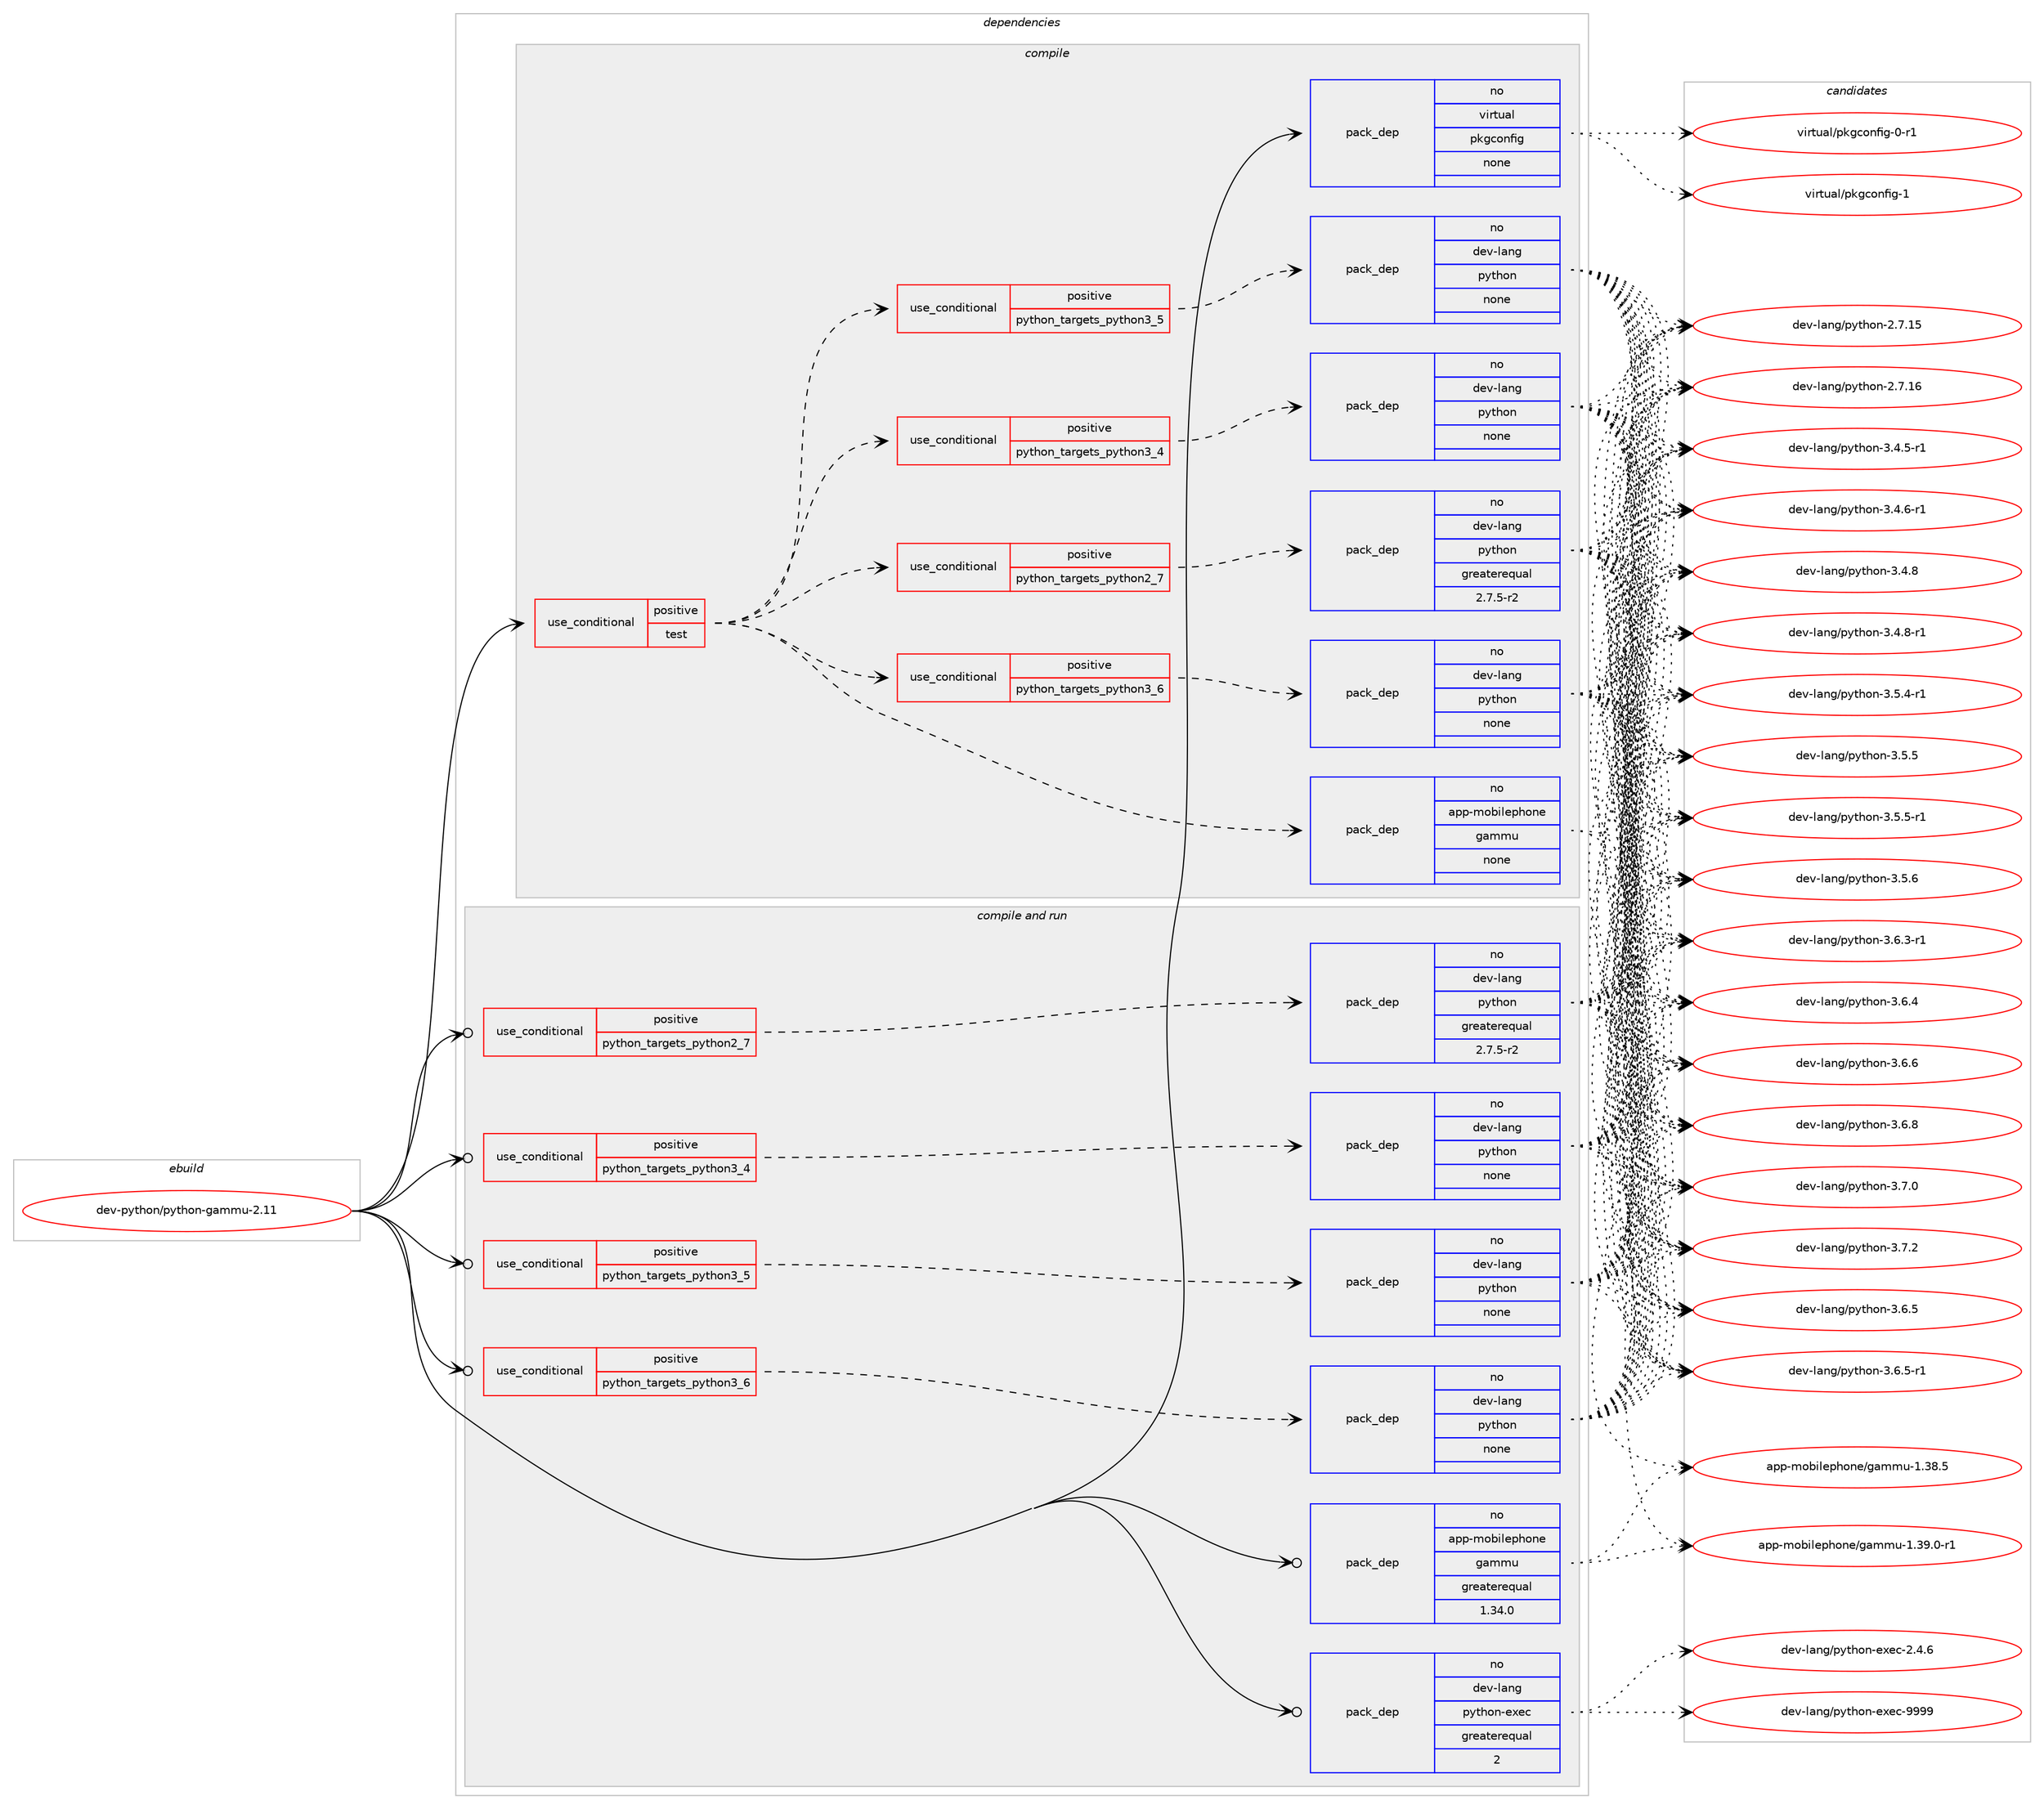 digraph prolog {

# *************
# Graph options
# *************

newrank=true;
concentrate=true;
compound=true;
graph [rankdir=LR,fontname=Helvetica,fontsize=10,ranksep=1.5];#, ranksep=2.5, nodesep=0.2];
edge  [arrowhead=vee];
node  [fontname=Helvetica,fontsize=10];

# **********
# The ebuild
# **********

subgraph cluster_leftcol {
color=gray;
rank=same;
label=<<i>ebuild</i>>;
id [label="dev-python/python-gammu-2.11", color=red, width=4, href="../dev-python/python-gammu-2.11.svg"];
}

# ****************
# The dependencies
# ****************

subgraph cluster_midcol {
color=gray;
label=<<i>dependencies</i>>;
subgraph cluster_compile {
fillcolor="#eeeeee";
style=filled;
label=<<i>compile</i>>;
subgraph cond382659 {
dependency1434944 [label=<<TABLE BORDER="0" CELLBORDER="1" CELLSPACING="0" CELLPADDING="4"><TR><TD ROWSPAN="3" CELLPADDING="10">use_conditional</TD></TR><TR><TD>positive</TD></TR><TR><TD>test</TD></TR></TABLE>>, shape=none, color=red];
subgraph cond382660 {
dependency1434945 [label=<<TABLE BORDER="0" CELLBORDER="1" CELLSPACING="0" CELLPADDING="4"><TR><TD ROWSPAN="3" CELLPADDING="10">use_conditional</TD></TR><TR><TD>positive</TD></TR><TR><TD>python_targets_python2_7</TD></TR></TABLE>>, shape=none, color=red];
subgraph pack1028932 {
dependency1434946 [label=<<TABLE BORDER="0" CELLBORDER="1" CELLSPACING="0" CELLPADDING="4" WIDTH="220"><TR><TD ROWSPAN="6" CELLPADDING="30">pack_dep</TD></TR><TR><TD WIDTH="110">no</TD></TR><TR><TD>dev-lang</TD></TR><TR><TD>python</TD></TR><TR><TD>greaterequal</TD></TR><TR><TD>2.7.5-r2</TD></TR></TABLE>>, shape=none, color=blue];
}
dependency1434945:e -> dependency1434946:w [weight=20,style="dashed",arrowhead="vee"];
}
dependency1434944:e -> dependency1434945:w [weight=20,style="dashed",arrowhead="vee"];
subgraph cond382661 {
dependency1434947 [label=<<TABLE BORDER="0" CELLBORDER="1" CELLSPACING="0" CELLPADDING="4"><TR><TD ROWSPAN="3" CELLPADDING="10">use_conditional</TD></TR><TR><TD>positive</TD></TR><TR><TD>python_targets_python3_4</TD></TR></TABLE>>, shape=none, color=red];
subgraph pack1028933 {
dependency1434948 [label=<<TABLE BORDER="0" CELLBORDER="1" CELLSPACING="0" CELLPADDING="4" WIDTH="220"><TR><TD ROWSPAN="6" CELLPADDING="30">pack_dep</TD></TR><TR><TD WIDTH="110">no</TD></TR><TR><TD>dev-lang</TD></TR><TR><TD>python</TD></TR><TR><TD>none</TD></TR><TR><TD></TD></TR></TABLE>>, shape=none, color=blue];
}
dependency1434947:e -> dependency1434948:w [weight=20,style="dashed",arrowhead="vee"];
}
dependency1434944:e -> dependency1434947:w [weight=20,style="dashed",arrowhead="vee"];
subgraph cond382662 {
dependency1434949 [label=<<TABLE BORDER="0" CELLBORDER="1" CELLSPACING="0" CELLPADDING="4"><TR><TD ROWSPAN="3" CELLPADDING="10">use_conditional</TD></TR><TR><TD>positive</TD></TR><TR><TD>python_targets_python3_5</TD></TR></TABLE>>, shape=none, color=red];
subgraph pack1028934 {
dependency1434950 [label=<<TABLE BORDER="0" CELLBORDER="1" CELLSPACING="0" CELLPADDING="4" WIDTH="220"><TR><TD ROWSPAN="6" CELLPADDING="30">pack_dep</TD></TR><TR><TD WIDTH="110">no</TD></TR><TR><TD>dev-lang</TD></TR><TR><TD>python</TD></TR><TR><TD>none</TD></TR><TR><TD></TD></TR></TABLE>>, shape=none, color=blue];
}
dependency1434949:e -> dependency1434950:w [weight=20,style="dashed",arrowhead="vee"];
}
dependency1434944:e -> dependency1434949:w [weight=20,style="dashed",arrowhead="vee"];
subgraph cond382663 {
dependency1434951 [label=<<TABLE BORDER="0" CELLBORDER="1" CELLSPACING="0" CELLPADDING="4"><TR><TD ROWSPAN="3" CELLPADDING="10">use_conditional</TD></TR><TR><TD>positive</TD></TR><TR><TD>python_targets_python3_6</TD></TR></TABLE>>, shape=none, color=red];
subgraph pack1028935 {
dependency1434952 [label=<<TABLE BORDER="0" CELLBORDER="1" CELLSPACING="0" CELLPADDING="4" WIDTH="220"><TR><TD ROWSPAN="6" CELLPADDING="30">pack_dep</TD></TR><TR><TD WIDTH="110">no</TD></TR><TR><TD>dev-lang</TD></TR><TR><TD>python</TD></TR><TR><TD>none</TD></TR><TR><TD></TD></TR></TABLE>>, shape=none, color=blue];
}
dependency1434951:e -> dependency1434952:w [weight=20,style="dashed",arrowhead="vee"];
}
dependency1434944:e -> dependency1434951:w [weight=20,style="dashed",arrowhead="vee"];
subgraph pack1028936 {
dependency1434953 [label=<<TABLE BORDER="0" CELLBORDER="1" CELLSPACING="0" CELLPADDING="4" WIDTH="220"><TR><TD ROWSPAN="6" CELLPADDING="30">pack_dep</TD></TR><TR><TD WIDTH="110">no</TD></TR><TR><TD>app-mobilephone</TD></TR><TR><TD>gammu</TD></TR><TR><TD>none</TD></TR><TR><TD></TD></TR></TABLE>>, shape=none, color=blue];
}
dependency1434944:e -> dependency1434953:w [weight=20,style="dashed",arrowhead="vee"];
}
id:e -> dependency1434944:w [weight=20,style="solid",arrowhead="vee"];
subgraph pack1028937 {
dependency1434954 [label=<<TABLE BORDER="0" CELLBORDER="1" CELLSPACING="0" CELLPADDING="4" WIDTH="220"><TR><TD ROWSPAN="6" CELLPADDING="30">pack_dep</TD></TR><TR><TD WIDTH="110">no</TD></TR><TR><TD>virtual</TD></TR><TR><TD>pkgconfig</TD></TR><TR><TD>none</TD></TR><TR><TD></TD></TR></TABLE>>, shape=none, color=blue];
}
id:e -> dependency1434954:w [weight=20,style="solid",arrowhead="vee"];
}
subgraph cluster_compileandrun {
fillcolor="#eeeeee";
style=filled;
label=<<i>compile and run</i>>;
subgraph cond382664 {
dependency1434955 [label=<<TABLE BORDER="0" CELLBORDER="1" CELLSPACING="0" CELLPADDING="4"><TR><TD ROWSPAN="3" CELLPADDING="10">use_conditional</TD></TR><TR><TD>positive</TD></TR><TR><TD>python_targets_python2_7</TD></TR></TABLE>>, shape=none, color=red];
subgraph pack1028938 {
dependency1434956 [label=<<TABLE BORDER="0" CELLBORDER="1" CELLSPACING="0" CELLPADDING="4" WIDTH="220"><TR><TD ROWSPAN="6" CELLPADDING="30">pack_dep</TD></TR><TR><TD WIDTH="110">no</TD></TR><TR><TD>dev-lang</TD></TR><TR><TD>python</TD></TR><TR><TD>greaterequal</TD></TR><TR><TD>2.7.5-r2</TD></TR></TABLE>>, shape=none, color=blue];
}
dependency1434955:e -> dependency1434956:w [weight=20,style="dashed",arrowhead="vee"];
}
id:e -> dependency1434955:w [weight=20,style="solid",arrowhead="odotvee"];
subgraph cond382665 {
dependency1434957 [label=<<TABLE BORDER="0" CELLBORDER="1" CELLSPACING="0" CELLPADDING="4"><TR><TD ROWSPAN="3" CELLPADDING="10">use_conditional</TD></TR><TR><TD>positive</TD></TR><TR><TD>python_targets_python3_4</TD></TR></TABLE>>, shape=none, color=red];
subgraph pack1028939 {
dependency1434958 [label=<<TABLE BORDER="0" CELLBORDER="1" CELLSPACING="0" CELLPADDING="4" WIDTH="220"><TR><TD ROWSPAN="6" CELLPADDING="30">pack_dep</TD></TR><TR><TD WIDTH="110">no</TD></TR><TR><TD>dev-lang</TD></TR><TR><TD>python</TD></TR><TR><TD>none</TD></TR><TR><TD></TD></TR></TABLE>>, shape=none, color=blue];
}
dependency1434957:e -> dependency1434958:w [weight=20,style="dashed",arrowhead="vee"];
}
id:e -> dependency1434957:w [weight=20,style="solid",arrowhead="odotvee"];
subgraph cond382666 {
dependency1434959 [label=<<TABLE BORDER="0" CELLBORDER="1" CELLSPACING="0" CELLPADDING="4"><TR><TD ROWSPAN="3" CELLPADDING="10">use_conditional</TD></TR><TR><TD>positive</TD></TR><TR><TD>python_targets_python3_5</TD></TR></TABLE>>, shape=none, color=red];
subgraph pack1028940 {
dependency1434960 [label=<<TABLE BORDER="0" CELLBORDER="1" CELLSPACING="0" CELLPADDING="4" WIDTH="220"><TR><TD ROWSPAN="6" CELLPADDING="30">pack_dep</TD></TR><TR><TD WIDTH="110">no</TD></TR><TR><TD>dev-lang</TD></TR><TR><TD>python</TD></TR><TR><TD>none</TD></TR><TR><TD></TD></TR></TABLE>>, shape=none, color=blue];
}
dependency1434959:e -> dependency1434960:w [weight=20,style="dashed",arrowhead="vee"];
}
id:e -> dependency1434959:w [weight=20,style="solid",arrowhead="odotvee"];
subgraph cond382667 {
dependency1434961 [label=<<TABLE BORDER="0" CELLBORDER="1" CELLSPACING="0" CELLPADDING="4"><TR><TD ROWSPAN="3" CELLPADDING="10">use_conditional</TD></TR><TR><TD>positive</TD></TR><TR><TD>python_targets_python3_6</TD></TR></TABLE>>, shape=none, color=red];
subgraph pack1028941 {
dependency1434962 [label=<<TABLE BORDER="0" CELLBORDER="1" CELLSPACING="0" CELLPADDING="4" WIDTH="220"><TR><TD ROWSPAN="6" CELLPADDING="30">pack_dep</TD></TR><TR><TD WIDTH="110">no</TD></TR><TR><TD>dev-lang</TD></TR><TR><TD>python</TD></TR><TR><TD>none</TD></TR><TR><TD></TD></TR></TABLE>>, shape=none, color=blue];
}
dependency1434961:e -> dependency1434962:w [weight=20,style="dashed",arrowhead="vee"];
}
id:e -> dependency1434961:w [weight=20,style="solid",arrowhead="odotvee"];
subgraph pack1028942 {
dependency1434963 [label=<<TABLE BORDER="0" CELLBORDER="1" CELLSPACING="0" CELLPADDING="4" WIDTH="220"><TR><TD ROWSPAN="6" CELLPADDING="30">pack_dep</TD></TR><TR><TD WIDTH="110">no</TD></TR><TR><TD>app-mobilephone</TD></TR><TR><TD>gammu</TD></TR><TR><TD>greaterequal</TD></TR><TR><TD>1.34.0</TD></TR></TABLE>>, shape=none, color=blue];
}
id:e -> dependency1434963:w [weight=20,style="solid",arrowhead="odotvee"];
subgraph pack1028943 {
dependency1434964 [label=<<TABLE BORDER="0" CELLBORDER="1" CELLSPACING="0" CELLPADDING="4" WIDTH="220"><TR><TD ROWSPAN="6" CELLPADDING="30">pack_dep</TD></TR><TR><TD WIDTH="110">no</TD></TR><TR><TD>dev-lang</TD></TR><TR><TD>python-exec</TD></TR><TR><TD>greaterequal</TD></TR><TR><TD>2</TD></TR></TABLE>>, shape=none, color=blue];
}
id:e -> dependency1434964:w [weight=20,style="solid",arrowhead="odotvee"];
}
subgraph cluster_run {
fillcolor="#eeeeee";
style=filled;
label=<<i>run</i>>;
}
}

# **************
# The candidates
# **************

subgraph cluster_choices {
rank=same;
color=gray;
label=<<i>candidates</i>>;

subgraph choice1028932 {
color=black;
nodesep=1;
choice10010111845108971101034711212111610411111045504655464953 [label="dev-lang/python-2.7.15", color=red, width=4,href="../dev-lang/python-2.7.15.svg"];
choice10010111845108971101034711212111610411111045504655464954 [label="dev-lang/python-2.7.16", color=red, width=4,href="../dev-lang/python-2.7.16.svg"];
choice1001011184510897110103471121211161041111104551465246534511449 [label="dev-lang/python-3.4.5-r1", color=red, width=4,href="../dev-lang/python-3.4.5-r1.svg"];
choice1001011184510897110103471121211161041111104551465246544511449 [label="dev-lang/python-3.4.6-r1", color=red, width=4,href="../dev-lang/python-3.4.6-r1.svg"];
choice100101118451089711010347112121116104111110455146524656 [label="dev-lang/python-3.4.8", color=red, width=4,href="../dev-lang/python-3.4.8.svg"];
choice1001011184510897110103471121211161041111104551465246564511449 [label="dev-lang/python-3.4.8-r1", color=red, width=4,href="../dev-lang/python-3.4.8-r1.svg"];
choice1001011184510897110103471121211161041111104551465346524511449 [label="dev-lang/python-3.5.4-r1", color=red, width=4,href="../dev-lang/python-3.5.4-r1.svg"];
choice100101118451089711010347112121116104111110455146534653 [label="dev-lang/python-3.5.5", color=red, width=4,href="../dev-lang/python-3.5.5.svg"];
choice1001011184510897110103471121211161041111104551465346534511449 [label="dev-lang/python-3.5.5-r1", color=red, width=4,href="../dev-lang/python-3.5.5-r1.svg"];
choice100101118451089711010347112121116104111110455146534654 [label="dev-lang/python-3.5.6", color=red, width=4,href="../dev-lang/python-3.5.6.svg"];
choice1001011184510897110103471121211161041111104551465446514511449 [label="dev-lang/python-3.6.3-r1", color=red, width=4,href="../dev-lang/python-3.6.3-r1.svg"];
choice100101118451089711010347112121116104111110455146544652 [label="dev-lang/python-3.6.4", color=red, width=4,href="../dev-lang/python-3.6.4.svg"];
choice100101118451089711010347112121116104111110455146544653 [label="dev-lang/python-3.6.5", color=red, width=4,href="../dev-lang/python-3.6.5.svg"];
choice1001011184510897110103471121211161041111104551465446534511449 [label="dev-lang/python-3.6.5-r1", color=red, width=4,href="../dev-lang/python-3.6.5-r1.svg"];
choice100101118451089711010347112121116104111110455146544654 [label="dev-lang/python-3.6.6", color=red, width=4,href="../dev-lang/python-3.6.6.svg"];
choice100101118451089711010347112121116104111110455146544656 [label="dev-lang/python-3.6.8", color=red, width=4,href="../dev-lang/python-3.6.8.svg"];
choice100101118451089711010347112121116104111110455146554648 [label="dev-lang/python-3.7.0", color=red, width=4,href="../dev-lang/python-3.7.0.svg"];
choice100101118451089711010347112121116104111110455146554650 [label="dev-lang/python-3.7.2", color=red, width=4,href="../dev-lang/python-3.7.2.svg"];
dependency1434946:e -> choice10010111845108971101034711212111610411111045504655464953:w [style=dotted,weight="100"];
dependency1434946:e -> choice10010111845108971101034711212111610411111045504655464954:w [style=dotted,weight="100"];
dependency1434946:e -> choice1001011184510897110103471121211161041111104551465246534511449:w [style=dotted,weight="100"];
dependency1434946:e -> choice1001011184510897110103471121211161041111104551465246544511449:w [style=dotted,weight="100"];
dependency1434946:e -> choice100101118451089711010347112121116104111110455146524656:w [style=dotted,weight="100"];
dependency1434946:e -> choice1001011184510897110103471121211161041111104551465246564511449:w [style=dotted,weight="100"];
dependency1434946:e -> choice1001011184510897110103471121211161041111104551465346524511449:w [style=dotted,weight="100"];
dependency1434946:e -> choice100101118451089711010347112121116104111110455146534653:w [style=dotted,weight="100"];
dependency1434946:e -> choice1001011184510897110103471121211161041111104551465346534511449:w [style=dotted,weight="100"];
dependency1434946:e -> choice100101118451089711010347112121116104111110455146534654:w [style=dotted,weight="100"];
dependency1434946:e -> choice1001011184510897110103471121211161041111104551465446514511449:w [style=dotted,weight="100"];
dependency1434946:e -> choice100101118451089711010347112121116104111110455146544652:w [style=dotted,weight="100"];
dependency1434946:e -> choice100101118451089711010347112121116104111110455146544653:w [style=dotted,weight="100"];
dependency1434946:e -> choice1001011184510897110103471121211161041111104551465446534511449:w [style=dotted,weight="100"];
dependency1434946:e -> choice100101118451089711010347112121116104111110455146544654:w [style=dotted,weight="100"];
dependency1434946:e -> choice100101118451089711010347112121116104111110455146544656:w [style=dotted,weight="100"];
dependency1434946:e -> choice100101118451089711010347112121116104111110455146554648:w [style=dotted,weight="100"];
dependency1434946:e -> choice100101118451089711010347112121116104111110455146554650:w [style=dotted,weight="100"];
}
subgraph choice1028933 {
color=black;
nodesep=1;
choice10010111845108971101034711212111610411111045504655464953 [label="dev-lang/python-2.7.15", color=red, width=4,href="../dev-lang/python-2.7.15.svg"];
choice10010111845108971101034711212111610411111045504655464954 [label="dev-lang/python-2.7.16", color=red, width=4,href="../dev-lang/python-2.7.16.svg"];
choice1001011184510897110103471121211161041111104551465246534511449 [label="dev-lang/python-3.4.5-r1", color=red, width=4,href="../dev-lang/python-3.4.5-r1.svg"];
choice1001011184510897110103471121211161041111104551465246544511449 [label="dev-lang/python-3.4.6-r1", color=red, width=4,href="../dev-lang/python-3.4.6-r1.svg"];
choice100101118451089711010347112121116104111110455146524656 [label="dev-lang/python-3.4.8", color=red, width=4,href="../dev-lang/python-3.4.8.svg"];
choice1001011184510897110103471121211161041111104551465246564511449 [label="dev-lang/python-3.4.8-r1", color=red, width=4,href="../dev-lang/python-3.4.8-r1.svg"];
choice1001011184510897110103471121211161041111104551465346524511449 [label="dev-lang/python-3.5.4-r1", color=red, width=4,href="../dev-lang/python-3.5.4-r1.svg"];
choice100101118451089711010347112121116104111110455146534653 [label="dev-lang/python-3.5.5", color=red, width=4,href="../dev-lang/python-3.5.5.svg"];
choice1001011184510897110103471121211161041111104551465346534511449 [label="dev-lang/python-3.5.5-r1", color=red, width=4,href="../dev-lang/python-3.5.5-r1.svg"];
choice100101118451089711010347112121116104111110455146534654 [label="dev-lang/python-3.5.6", color=red, width=4,href="../dev-lang/python-3.5.6.svg"];
choice1001011184510897110103471121211161041111104551465446514511449 [label="dev-lang/python-3.6.3-r1", color=red, width=4,href="../dev-lang/python-3.6.3-r1.svg"];
choice100101118451089711010347112121116104111110455146544652 [label="dev-lang/python-3.6.4", color=red, width=4,href="../dev-lang/python-3.6.4.svg"];
choice100101118451089711010347112121116104111110455146544653 [label="dev-lang/python-3.6.5", color=red, width=4,href="../dev-lang/python-3.6.5.svg"];
choice1001011184510897110103471121211161041111104551465446534511449 [label="dev-lang/python-3.6.5-r1", color=red, width=4,href="../dev-lang/python-3.6.5-r1.svg"];
choice100101118451089711010347112121116104111110455146544654 [label="dev-lang/python-3.6.6", color=red, width=4,href="../dev-lang/python-3.6.6.svg"];
choice100101118451089711010347112121116104111110455146544656 [label="dev-lang/python-3.6.8", color=red, width=4,href="../dev-lang/python-3.6.8.svg"];
choice100101118451089711010347112121116104111110455146554648 [label="dev-lang/python-3.7.0", color=red, width=4,href="../dev-lang/python-3.7.0.svg"];
choice100101118451089711010347112121116104111110455146554650 [label="dev-lang/python-3.7.2", color=red, width=4,href="../dev-lang/python-3.7.2.svg"];
dependency1434948:e -> choice10010111845108971101034711212111610411111045504655464953:w [style=dotted,weight="100"];
dependency1434948:e -> choice10010111845108971101034711212111610411111045504655464954:w [style=dotted,weight="100"];
dependency1434948:e -> choice1001011184510897110103471121211161041111104551465246534511449:w [style=dotted,weight="100"];
dependency1434948:e -> choice1001011184510897110103471121211161041111104551465246544511449:w [style=dotted,weight="100"];
dependency1434948:e -> choice100101118451089711010347112121116104111110455146524656:w [style=dotted,weight="100"];
dependency1434948:e -> choice1001011184510897110103471121211161041111104551465246564511449:w [style=dotted,weight="100"];
dependency1434948:e -> choice1001011184510897110103471121211161041111104551465346524511449:w [style=dotted,weight="100"];
dependency1434948:e -> choice100101118451089711010347112121116104111110455146534653:w [style=dotted,weight="100"];
dependency1434948:e -> choice1001011184510897110103471121211161041111104551465346534511449:w [style=dotted,weight="100"];
dependency1434948:e -> choice100101118451089711010347112121116104111110455146534654:w [style=dotted,weight="100"];
dependency1434948:e -> choice1001011184510897110103471121211161041111104551465446514511449:w [style=dotted,weight="100"];
dependency1434948:e -> choice100101118451089711010347112121116104111110455146544652:w [style=dotted,weight="100"];
dependency1434948:e -> choice100101118451089711010347112121116104111110455146544653:w [style=dotted,weight="100"];
dependency1434948:e -> choice1001011184510897110103471121211161041111104551465446534511449:w [style=dotted,weight="100"];
dependency1434948:e -> choice100101118451089711010347112121116104111110455146544654:w [style=dotted,weight="100"];
dependency1434948:e -> choice100101118451089711010347112121116104111110455146544656:w [style=dotted,weight="100"];
dependency1434948:e -> choice100101118451089711010347112121116104111110455146554648:w [style=dotted,weight="100"];
dependency1434948:e -> choice100101118451089711010347112121116104111110455146554650:w [style=dotted,weight="100"];
}
subgraph choice1028934 {
color=black;
nodesep=1;
choice10010111845108971101034711212111610411111045504655464953 [label="dev-lang/python-2.7.15", color=red, width=4,href="../dev-lang/python-2.7.15.svg"];
choice10010111845108971101034711212111610411111045504655464954 [label="dev-lang/python-2.7.16", color=red, width=4,href="../dev-lang/python-2.7.16.svg"];
choice1001011184510897110103471121211161041111104551465246534511449 [label="dev-lang/python-3.4.5-r1", color=red, width=4,href="../dev-lang/python-3.4.5-r1.svg"];
choice1001011184510897110103471121211161041111104551465246544511449 [label="dev-lang/python-3.4.6-r1", color=red, width=4,href="../dev-lang/python-3.4.6-r1.svg"];
choice100101118451089711010347112121116104111110455146524656 [label="dev-lang/python-3.4.8", color=red, width=4,href="../dev-lang/python-3.4.8.svg"];
choice1001011184510897110103471121211161041111104551465246564511449 [label="dev-lang/python-3.4.8-r1", color=red, width=4,href="../dev-lang/python-3.4.8-r1.svg"];
choice1001011184510897110103471121211161041111104551465346524511449 [label="dev-lang/python-3.5.4-r1", color=red, width=4,href="../dev-lang/python-3.5.4-r1.svg"];
choice100101118451089711010347112121116104111110455146534653 [label="dev-lang/python-3.5.5", color=red, width=4,href="../dev-lang/python-3.5.5.svg"];
choice1001011184510897110103471121211161041111104551465346534511449 [label="dev-lang/python-3.5.5-r1", color=red, width=4,href="../dev-lang/python-3.5.5-r1.svg"];
choice100101118451089711010347112121116104111110455146534654 [label="dev-lang/python-3.5.6", color=red, width=4,href="../dev-lang/python-3.5.6.svg"];
choice1001011184510897110103471121211161041111104551465446514511449 [label="dev-lang/python-3.6.3-r1", color=red, width=4,href="../dev-lang/python-3.6.3-r1.svg"];
choice100101118451089711010347112121116104111110455146544652 [label="dev-lang/python-3.6.4", color=red, width=4,href="../dev-lang/python-3.6.4.svg"];
choice100101118451089711010347112121116104111110455146544653 [label="dev-lang/python-3.6.5", color=red, width=4,href="../dev-lang/python-3.6.5.svg"];
choice1001011184510897110103471121211161041111104551465446534511449 [label="dev-lang/python-3.6.5-r1", color=red, width=4,href="../dev-lang/python-3.6.5-r1.svg"];
choice100101118451089711010347112121116104111110455146544654 [label="dev-lang/python-3.6.6", color=red, width=4,href="../dev-lang/python-3.6.6.svg"];
choice100101118451089711010347112121116104111110455146544656 [label="dev-lang/python-3.6.8", color=red, width=4,href="../dev-lang/python-3.6.8.svg"];
choice100101118451089711010347112121116104111110455146554648 [label="dev-lang/python-3.7.0", color=red, width=4,href="../dev-lang/python-3.7.0.svg"];
choice100101118451089711010347112121116104111110455146554650 [label="dev-lang/python-3.7.2", color=red, width=4,href="../dev-lang/python-3.7.2.svg"];
dependency1434950:e -> choice10010111845108971101034711212111610411111045504655464953:w [style=dotted,weight="100"];
dependency1434950:e -> choice10010111845108971101034711212111610411111045504655464954:w [style=dotted,weight="100"];
dependency1434950:e -> choice1001011184510897110103471121211161041111104551465246534511449:w [style=dotted,weight="100"];
dependency1434950:e -> choice1001011184510897110103471121211161041111104551465246544511449:w [style=dotted,weight="100"];
dependency1434950:e -> choice100101118451089711010347112121116104111110455146524656:w [style=dotted,weight="100"];
dependency1434950:e -> choice1001011184510897110103471121211161041111104551465246564511449:w [style=dotted,weight="100"];
dependency1434950:e -> choice1001011184510897110103471121211161041111104551465346524511449:w [style=dotted,weight="100"];
dependency1434950:e -> choice100101118451089711010347112121116104111110455146534653:w [style=dotted,weight="100"];
dependency1434950:e -> choice1001011184510897110103471121211161041111104551465346534511449:w [style=dotted,weight="100"];
dependency1434950:e -> choice100101118451089711010347112121116104111110455146534654:w [style=dotted,weight="100"];
dependency1434950:e -> choice1001011184510897110103471121211161041111104551465446514511449:w [style=dotted,weight="100"];
dependency1434950:e -> choice100101118451089711010347112121116104111110455146544652:w [style=dotted,weight="100"];
dependency1434950:e -> choice100101118451089711010347112121116104111110455146544653:w [style=dotted,weight="100"];
dependency1434950:e -> choice1001011184510897110103471121211161041111104551465446534511449:w [style=dotted,weight="100"];
dependency1434950:e -> choice100101118451089711010347112121116104111110455146544654:w [style=dotted,weight="100"];
dependency1434950:e -> choice100101118451089711010347112121116104111110455146544656:w [style=dotted,weight="100"];
dependency1434950:e -> choice100101118451089711010347112121116104111110455146554648:w [style=dotted,weight="100"];
dependency1434950:e -> choice100101118451089711010347112121116104111110455146554650:w [style=dotted,weight="100"];
}
subgraph choice1028935 {
color=black;
nodesep=1;
choice10010111845108971101034711212111610411111045504655464953 [label="dev-lang/python-2.7.15", color=red, width=4,href="../dev-lang/python-2.7.15.svg"];
choice10010111845108971101034711212111610411111045504655464954 [label="dev-lang/python-2.7.16", color=red, width=4,href="../dev-lang/python-2.7.16.svg"];
choice1001011184510897110103471121211161041111104551465246534511449 [label="dev-lang/python-3.4.5-r1", color=red, width=4,href="../dev-lang/python-3.4.5-r1.svg"];
choice1001011184510897110103471121211161041111104551465246544511449 [label="dev-lang/python-3.4.6-r1", color=red, width=4,href="../dev-lang/python-3.4.6-r1.svg"];
choice100101118451089711010347112121116104111110455146524656 [label="dev-lang/python-3.4.8", color=red, width=4,href="../dev-lang/python-3.4.8.svg"];
choice1001011184510897110103471121211161041111104551465246564511449 [label="dev-lang/python-3.4.8-r1", color=red, width=4,href="../dev-lang/python-3.4.8-r1.svg"];
choice1001011184510897110103471121211161041111104551465346524511449 [label="dev-lang/python-3.5.4-r1", color=red, width=4,href="../dev-lang/python-3.5.4-r1.svg"];
choice100101118451089711010347112121116104111110455146534653 [label="dev-lang/python-3.5.5", color=red, width=4,href="../dev-lang/python-3.5.5.svg"];
choice1001011184510897110103471121211161041111104551465346534511449 [label="dev-lang/python-3.5.5-r1", color=red, width=4,href="../dev-lang/python-3.5.5-r1.svg"];
choice100101118451089711010347112121116104111110455146534654 [label="dev-lang/python-3.5.6", color=red, width=4,href="../dev-lang/python-3.5.6.svg"];
choice1001011184510897110103471121211161041111104551465446514511449 [label="dev-lang/python-3.6.3-r1", color=red, width=4,href="../dev-lang/python-3.6.3-r1.svg"];
choice100101118451089711010347112121116104111110455146544652 [label="dev-lang/python-3.6.4", color=red, width=4,href="../dev-lang/python-3.6.4.svg"];
choice100101118451089711010347112121116104111110455146544653 [label="dev-lang/python-3.6.5", color=red, width=4,href="../dev-lang/python-3.6.5.svg"];
choice1001011184510897110103471121211161041111104551465446534511449 [label="dev-lang/python-3.6.5-r1", color=red, width=4,href="../dev-lang/python-3.6.5-r1.svg"];
choice100101118451089711010347112121116104111110455146544654 [label="dev-lang/python-3.6.6", color=red, width=4,href="../dev-lang/python-3.6.6.svg"];
choice100101118451089711010347112121116104111110455146544656 [label="dev-lang/python-3.6.8", color=red, width=4,href="../dev-lang/python-3.6.8.svg"];
choice100101118451089711010347112121116104111110455146554648 [label="dev-lang/python-3.7.0", color=red, width=4,href="../dev-lang/python-3.7.0.svg"];
choice100101118451089711010347112121116104111110455146554650 [label="dev-lang/python-3.7.2", color=red, width=4,href="../dev-lang/python-3.7.2.svg"];
dependency1434952:e -> choice10010111845108971101034711212111610411111045504655464953:w [style=dotted,weight="100"];
dependency1434952:e -> choice10010111845108971101034711212111610411111045504655464954:w [style=dotted,weight="100"];
dependency1434952:e -> choice1001011184510897110103471121211161041111104551465246534511449:w [style=dotted,weight="100"];
dependency1434952:e -> choice1001011184510897110103471121211161041111104551465246544511449:w [style=dotted,weight="100"];
dependency1434952:e -> choice100101118451089711010347112121116104111110455146524656:w [style=dotted,weight="100"];
dependency1434952:e -> choice1001011184510897110103471121211161041111104551465246564511449:w [style=dotted,weight="100"];
dependency1434952:e -> choice1001011184510897110103471121211161041111104551465346524511449:w [style=dotted,weight="100"];
dependency1434952:e -> choice100101118451089711010347112121116104111110455146534653:w [style=dotted,weight="100"];
dependency1434952:e -> choice1001011184510897110103471121211161041111104551465346534511449:w [style=dotted,weight="100"];
dependency1434952:e -> choice100101118451089711010347112121116104111110455146534654:w [style=dotted,weight="100"];
dependency1434952:e -> choice1001011184510897110103471121211161041111104551465446514511449:w [style=dotted,weight="100"];
dependency1434952:e -> choice100101118451089711010347112121116104111110455146544652:w [style=dotted,weight="100"];
dependency1434952:e -> choice100101118451089711010347112121116104111110455146544653:w [style=dotted,weight="100"];
dependency1434952:e -> choice1001011184510897110103471121211161041111104551465446534511449:w [style=dotted,weight="100"];
dependency1434952:e -> choice100101118451089711010347112121116104111110455146544654:w [style=dotted,weight="100"];
dependency1434952:e -> choice100101118451089711010347112121116104111110455146544656:w [style=dotted,weight="100"];
dependency1434952:e -> choice100101118451089711010347112121116104111110455146554648:w [style=dotted,weight="100"];
dependency1434952:e -> choice100101118451089711010347112121116104111110455146554650:w [style=dotted,weight="100"];
}
subgraph choice1028936 {
color=black;
nodesep=1;
choice971121124510911198105108101112104111110101471039710910911745494651564653 [label="app-mobilephone/gammu-1.38.5", color=red, width=4,href="../app-mobilephone/gammu-1.38.5.svg"];
choice9711211245109111981051081011121041111101014710397109109117454946515746484511449 [label="app-mobilephone/gammu-1.39.0-r1", color=red, width=4,href="../app-mobilephone/gammu-1.39.0-r1.svg"];
dependency1434953:e -> choice971121124510911198105108101112104111110101471039710910911745494651564653:w [style=dotted,weight="100"];
dependency1434953:e -> choice9711211245109111981051081011121041111101014710397109109117454946515746484511449:w [style=dotted,weight="100"];
}
subgraph choice1028937 {
color=black;
nodesep=1;
choice11810511411611797108471121071039911111010210510345484511449 [label="virtual/pkgconfig-0-r1", color=red, width=4,href="../virtual/pkgconfig-0-r1.svg"];
choice1181051141161179710847112107103991111101021051034549 [label="virtual/pkgconfig-1", color=red, width=4,href="../virtual/pkgconfig-1.svg"];
dependency1434954:e -> choice11810511411611797108471121071039911111010210510345484511449:w [style=dotted,weight="100"];
dependency1434954:e -> choice1181051141161179710847112107103991111101021051034549:w [style=dotted,weight="100"];
}
subgraph choice1028938 {
color=black;
nodesep=1;
choice10010111845108971101034711212111610411111045504655464953 [label="dev-lang/python-2.7.15", color=red, width=4,href="../dev-lang/python-2.7.15.svg"];
choice10010111845108971101034711212111610411111045504655464954 [label="dev-lang/python-2.7.16", color=red, width=4,href="../dev-lang/python-2.7.16.svg"];
choice1001011184510897110103471121211161041111104551465246534511449 [label="dev-lang/python-3.4.5-r1", color=red, width=4,href="../dev-lang/python-3.4.5-r1.svg"];
choice1001011184510897110103471121211161041111104551465246544511449 [label="dev-lang/python-3.4.6-r1", color=red, width=4,href="../dev-lang/python-3.4.6-r1.svg"];
choice100101118451089711010347112121116104111110455146524656 [label="dev-lang/python-3.4.8", color=red, width=4,href="../dev-lang/python-3.4.8.svg"];
choice1001011184510897110103471121211161041111104551465246564511449 [label="dev-lang/python-3.4.8-r1", color=red, width=4,href="../dev-lang/python-3.4.8-r1.svg"];
choice1001011184510897110103471121211161041111104551465346524511449 [label="dev-lang/python-3.5.4-r1", color=red, width=4,href="../dev-lang/python-3.5.4-r1.svg"];
choice100101118451089711010347112121116104111110455146534653 [label="dev-lang/python-3.5.5", color=red, width=4,href="../dev-lang/python-3.5.5.svg"];
choice1001011184510897110103471121211161041111104551465346534511449 [label="dev-lang/python-3.5.5-r1", color=red, width=4,href="../dev-lang/python-3.5.5-r1.svg"];
choice100101118451089711010347112121116104111110455146534654 [label="dev-lang/python-3.5.6", color=red, width=4,href="../dev-lang/python-3.5.6.svg"];
choice1001011184510897110103471121211161041111104551465446514511449 [label="dev-lang/python-3.6.3-r1", color=red, width=4,href="../dev-lang/python-3.6.3-r1.svg"];
choice100101118451089711010347112121116104111110455146544652 [label="dev-lang/python-3.6.4", color=red, width=4,href="../dev-lang/python-3.6.4.svg"];
choice100101118451089711010347112121116104111110455146544653 [label="dev-lang/python-3.6.5", color=red, width=4,href="../dev-lang/python-3.6.5.svg"];
choice1001011184510897110103471121211161041111104551465446534511449 [label="dev-lang/python-3.6.5-r1", color=red, width=4,href="../dev-lang/python-3.6.5-r1.svg"];
choice100101118451089711010347112121116104111110455146544654 [label="dev-lang/python-3.6.6", color=red, width=4,href="../dev-lang/python-3.6.6.svg"];
choice100101118451089711010347112121116104111110455146544656 [label="dev-lang/python-3.6.8", color=red, width=4,href="../dev-lang/python-3.6.8.svg"];
choice100101118451089711010347112121116104111110455146554648 [label="dev-lang/python-3.7.0", color=red, width=4,href="../dev-lang/python-3.7.0.svg"];
choice100101118451089711010347112121116104111110455146554650 [label="dev-lang/python-3.7.2", color=red, width=4,href="../dev-lang/python-3.7.2.svg"];
dependency1434956:e -> choice10010111845108971101034711212111610411111045504655464953:w [style=dotted,weight="100"];
dependency1434956:e -> choice10010111845108971101034711212111610411111045504655464954:w [style=dotted,weight="100"];
dependency1434956:e -> choice1001011184510897110103471121211161041111104551465246534511449:w [style=dotted,weight="100"];
dependency1434956:e -> choice1001011184510897110103471121211161041111104551465246544511449:w [style=dotted,weight="100"];
dependency1434956:e -> choice100101118451089711010347112121116104111110455146524656:w [style=dotted,weight="100"];
dependency1434956:e -> choice1001011184510897110103471121211161041111104551465246564511449:w [style=dotted,weight="100"];
dependency1434956:e -> choice1001011184510897110103471121211161041111104551465346524511449:w [style=dotted,weight="100"];
dependency1434956:e -> choice100101118451089711010347112121116104111110455146534653:w [style=dotted,weight="100"];
dependency1434956:e -> choice1001011184510897110103471121211161041111104551465346534511449:w [style=dotted,weight="100"];
dependency1434956:e -> choice100101118451089711010347112121116104111110455146534654:w [style=dotted,weight="100"];
dependency1434956:e -> choice1001011184510897110103471121211161041111104551465446514511449:w [style=dotted,weight="100"];
dependency1434956:e -> choice100101118451089711010347112121116104111110455146544652:w [style=dotted,weight="100"];
dependency1434956:e -> choice100101118451089711010347112121116104111110455146544653:w [style=dotted,weight="100"];
dependency1434956:e -> choice1001011184510897110103471121211161041111104551465446534511449:w [style=dotted,weight="100"];
dependency1434956:e -> choice100101118451089711010347112121116104111110455146544654:w [style=dotted,weight="100"];
dependency1434956:e -> choice100101118451089711010347112121116104111110455146544656:w [style=dotted,weight="100"];
dependency1434956:e -> choice100101118451089711010347112121116104111110455146554648:w [style=dotted,weight="100"];
dependency1434956:e -> choice100101118451089711010347112121116104111110455146554650:w [style=dotted,weight="100"];
}
subgraph choice1028939 {
color=black;
nodesep=1;
choice10010111845108971101034711212111610411111045504655464953 [label="dev-lang/python-2.7.15", color=red, width=4,href="../dev-lang/python-2.7.15.svg"];
choice10010111845108971101034711212111610411111045504655464954 [label="dev-lang/python-2.7.16", color=red, width=4,href="../dev-lang/python-2.7.16.svg"];
choice1001011184510897110103471121211161041111104551465246534511449 [label="dev-lang/python-3.4.5-r1", color=red, width=4,href="../dev-lang/python-3.4.5-r1.svg"];
choice1001011184510897110103471121211161041111104551465246544511449 [label="dev-lang/python-3.4.6-r1", color=red, width=4,href="../dev-lang/python-3.4.6-r1.svg"];
choice100101118451089711010347112121116104111110455146524656 [label="dev-lang/python-3.4.8", color=red, width=4,href="../dev-lang/python-3.4.8.svg"];
choice1001011184510897110103471121211161041111104551465246564511449 [label="dev-lang/python-3.4.8-r1", color=red, width=4,href="../dev-lang/python-3.4.8-r1.svg"];
choice1001011184510897110103471121211161041111104551465346524511449 [label="dev-lang/python-3.5.4-r1", color=red, width=4,href="../dev-lang/python-3.5.4-r1.svg"];
choice100101118451089711010347112121116104111110455146534653 [label="dev-lang/python-3.5.5", color=red, width=4,href="../dev-lang/python-3.5.5.svg"];
choice1001011184510897110103471121211161041111104551465346534511449 [label="dev-lang/python-3.5.5-r1", color=red, width=4,href="../dev-lang/python-3.5.5-r1.svg"];
choice100101118451089711010347112121116104111110455146534654 [label="dev-lang/python-3.5.6", color=red, width=4,href="../dev-lang/python-3.5.6.svg"];
choice1001011184510897110103471121211161041111104551465446514511449 [label="dev-lang/python-3.6.3-r1", color=red, width=4,href="../dev-lang/python-3.6.3-r1.svg"];
choice100101118451089711010347112121116104111110455146544652 [label="dev-lang/python-3.6.4", color=red, width=4,href="../dev-lang/python-3.6.4.svg"];
choice100101118451089711010347112121116104111110455146544653 [label="dev-lang/python-3.6.5", color=red, width=4,href="../dev-lang/python-3.6.5.svg"];
choice1001011184510897110103471121211161041111104551465446534511449 [label="dev-lang/python-3.6.5-r1", color=red, width=4,href="../dev-lang/python-3.6.5-r1.svg"];
choice100101118451089711010347112121116104111110455146544654 [label="dev-lang/python-3.6.6", color=red, width=4,href="../dev-lang/python-3.6.6.svg"];
choice100101118451089711010347112121116104111110455146544656 [label="dev-lang/python-3.6.8", color=red, width=4,href="../dev-lang/python-3.6.8.svg"];
choice100101118451089711010347112121116104111110455146554648 [label="dev-lang/python-3.7.0", color=red, width=4,href="../dev-lang/python-3.7.0.svg"];
choice100101118451089711010347112121116104111110455146554650 [label="dev-lang/python-3.7.2", color=red, width=4,href="../dev-lang/python-3.7.2.svg"];
dependency1434958:e -> choice10010111845108971101034711212111610411111045504655464953:w [style=dotted,weight="100"];
dependency1434958:e -> choice10010111845108971101034711212111610411111045504655464954:w [style=dotted,weight="100"];
dependency1434958:e -> choice1001011184510897110103471121211161041111104551465246534511449:w [style=dotted,weight="100"];
dependency1434958:e -> choice1001011184510897110103471121211161041111104551465246544511449:w [style=dotted,weight="100"];
dependency1434958:e -> choice100101118451089711010347112121116104111110455146524656:w [style=dotted,weight="100"];
dependency1434958:e -> choice1001011184510897110103471121211161041111104551465246564511449:w [style=dotted,weight="100"];
dependency1434958:e -> choice1001011184510897110103471121211161041111104551465346524511449:w [style=dotted,weight="100"];
dependency1434958:e -> choice100101118451089711010347112121116104111110455146534653:w [style=dotted,weight="100"];
dependency1434958:e -> choice1001011184510897110103471121211161041111104551465346534511449:w [style=dotted,weight="100"];
dependency1434958:e -> choice100101118451089711010347112121116104111110455146534654:w [style=dotted,weight="100"];
dependency1434958:e -> choice1001011184510897110103471121211161041111104551465446514511449:w [style=dotted,weight="100"];
dependency1434958:e -> choice100101118451089711010347112121116104111110455146544652:w [style=dotted,weight="100"];
dependency1434958:e -> choice100101118451089711010347112121116104111110455146544653:w [style=dotted,weight="100"];
dependency1434958:e -> choice1001011184510897110103471121211161041111104551465446534511449:w [style=dotted,weight="100"];
dependency1434958:e -> choice100101118451089711010347112121116104111110455146544654:w [style=dotted,weight="100"];
dependency1434958:e -> choice100101118451089711010347112121116104111110455146544656:w [style=dotted,weight="100"];
dependency1434958:e -> choice100101118451089711010347112121116104111110455146554648:w [style=dotted,weight="100"];
dependency1434958:e -> choice100101118451089711010347112121116104111110455146554650:w [style=dotted,weight="100"];
}
subgraph choice1028940 {
color=black;
nodesep=1;
choice10010111845108971101034711212111610411111045504655464953 [label="dev-lang/python-2.7.15", color=red, width=4,href="../dev-lang/python-2.7.15.svg"];
choice10010111845108971101034711212111610411111045504655464954 [label="dev-lang/python-2.7.16", color=red, width=4,href="../dev-lang/python-2.7.16.svg"];
choice1001011184510897110103471121211161041111104551465246534511449 [label="dev-lang/python-3.4.5-r1", color=red, width=4,href="../dev-lang/python-3.4.5-r1.svg"];
choice1001011184510897110103471121211161041111104551465246544511449 [label="dev-lang/python-3.4.6-r1", color=red, width=4,href="../dev-lang/python-3.4.6-r1.svg"];
choice100101118451089711010347112121116104111110455146524656 [label="dev-lang/python-3.4.8", color=red, width=4,href="../dev-lang/python-3.4.8.svg"];
choice1001011184510897110103471121211161041111104551465246564511449 [label="dev-lang/python-3.4.8-r1", color=red, width=4,href="../dev-lang/python-3.4.8-r1.svg"];
choice1001011184510897110103471121211161041111104551465346524511449 [label="dev-lang/python-3.5.4-r1", color=red, width=4,href="../dev-lang/python-3.5.4-r1.svg"];
choice100101118451089711010347112121116104111110455146534653 [label="dev-lang/python-3.5.5", color=red, width=4,href="../dev-lang/python-3.5.5.svg"];
choice1001011184510897110103471121211161041111104551465346534511449 [label="dev-lang/python-3.5.5-r1", color=red, width=4,href="../dev-lang/python-3.5.5-r1.svg"];
choice100101118451089711010347112121116104111110455146534654 [label="dev-lang/python-3.5.6", color=red, width=4,href="../dev-lang/python-3.5.6.svg"];
choice1001011184510897110103471121211161041111104551465446514511449 [label="dev-lang/python-3.6.3-r1", color=red, width=4,href="../dev-lang/python-3.6.3-r1.svg"];
choice100101118451089711010347112121116104111110455146544652 [label="dev-lang/python-3.6.4", color=red, width=4,href="../dev-lang/python-3.6.4.svg"];
choice100101118451089711010347112121116104111110455146544653 [label="dev-lang/python-3.6.5", color=red, width=4,href="../dev-lang/python-3.6.5.svg"];
choice1001011184510897110103471121211161041111104551465446534511449 [label="dev-lang/python-3.6.5-r1", color=red, width=4,href="../dev-lang/python-3.6.5-r1.svg"];
choice100101118451089711010347112121116104111110455146544654 [label="dev-lang/python-3.6.6", color=red, width=4,href="../dev-lang/python-3.6.6.svg"];
choice100101118451089711010347112121116104111110455146544656 [label="dev-lang/python-3.6.8", color=red, width=4,href="../dev-lang/python-3.6.8.svg"];
choice100101118451089711010347112121116104111110455146554648 [label="dev-lang/python-3.7.0", color=red, width=4,href="../dev-lang/python-3.7.0.svg"];
choice100101118451089711010347112121116104111110455146554650 [label="dev-lang/python-3.7.2", color=red, width=4,href="../dev-lang/python-3.7.2.svg"];
dependency1434960:e -> choice10010111845108971101034711212111610411111045504655464953:w [style=dotted,weight="100"];
dependency1434960:e -> choice10010111845108971101034711212111610411111045504655464954:w [style=dotted,weight="100"];
dependency1434960:e -> choice1001011184510897110103471121211161041111104551465246534511449:w [style=dotted,weight="100"];
dependency1434960:e -> choice1001011184510897110103471121211161041111104551465246544511449:w [style=dotted,weight="100"];
dependency1434960:e -> choice100101118451089711010347112121116104111110455146524656:w [style=dotted,weight="100"];
dependency1434960:e -> choice1001011184510897110103471121211161041111104551465246564511449:w [style=dotted,weight="100"];
dependency1434960:e -> choice1001011184510897110103471121211161041111104551465346524511449:w [style=dotted,weight="100"];
dependency1434960:e -> choice100101118451089711010347112121116104111110455146534653:w [style=dotted,weight="100"];
dependency1434960:e -> choice1001011184510897110103471121211161041111104551465346534511449:w [style=dotted,weight="100"];
dependency1434960:e -> choice100101118451089711010347112121116104111110455146534654:w [style=dotted,weight="100"];
dependency1434960:e -> choice1001011184510897110103471121211161041111104551465446514511449:w [style=dotted,weight="100"];
dependency1434960:e -> choice100101118451089711010347112121116104111110455146544652:w [style=dotted,weight="100"];
dependency1434960:e -> choice100101118451089711010347112121116104111110455146544653:w [style=dotted,weight="100"];
dependency1434960:e -> choice1001011184510897110103471121211161041111104551465446534511449:w [style=dotted,weight="100"];
dependency1434960:e -> choice100101118451089711010347112121116104111110455146544654:w [style=dotted,weight="100"];
dependency1434960:e -> choice100101118451089711010347112121116104111110455146544656:w [style=dotted,weight="100"];
dependency1434960:e -> choice100101118451089711010347112121116104111110455146554648:w [style=dotted,weight="100"];
dependency1434960:e -> choice100101118451089711010347112121116104111110455146554650:w [style=dotted,weight="100"];
}
subgraph choice1028941 {
color=black;
nodesep=1;
choice10010111845108971101034711212111610411111045504655464953 [label="dev-lang/python-2.7.15", color=red, width=4,href="../dev-lang/python-2.7.15.svg"];
choice10010111845108971101034711212111610411111045504655464954 [label="dev-lang/python-2.7.16", color=red, width=4,href="../dev-lang/python-2.7.16.svg"];
choice1001011184510897110103471121211161041111104551465246534511449 [label="dev-lang/python-3.4.5-r1", color=red, width=4,href="../dev-lang/python-3.4.5-r1.svg"];
choice1001011184510897110103471121211161041111104551465246544511449 [label="dev-lang/python-3.4.6-r1", color=red, width=4,href="../dev-lang/python-3.4.6-r1.svg"];
choice100101118451089711010347112121116104111110455146524656 [label="dev-lang/python-3.4.8", color=red, width=4,href="../dev-lang/python-3.4.8.svg"];
choice1001011184510897110103471121211161041111104551465246564511449 [label="dev-lang/python-3.4.8-r1", color=red, width=4,href="../dev-lang/python-3.4.8-r1.svg"];
choice1001011184510897110103471121211161041111104551465346524511449 [label="dev-lang/python-3.5.4-r1", color=red, width=4,href="../dev-lang/python-3.5.4-r1.svg"];
choice100101118451089711010347112121116104111110455146534653 [label="dev-lang/python-3.5.5", color=red, width=4,href="../dev-lang/python-3.5.5.svg"];
choice1001011184510897110103471121211161041111104551465346534511449 [label="dev-lang/python-3.5.5-r1", color=red, width=4,href="../dev-lang/python-3.5.5-r1.svg"];
choice100101118451089711010347112121116104111110455146534654 [label="dev-lang/python-3.5.6", color=red, width=4,href="../dev-lang/python-3.5.6.svg"];
choice1001011184510897110103471121211161041111104551465446514511449 [label="dev-lang/python-3.6.3-r1", color=red, width=4,href="../dev-lang/python-3.6.3-r1.svg"];
choice100101118451089711010347112121116104111110455146544652 [label="dev-lang/python-3.6.4", color=red, width=4,href="../dev-lang/python-3.6.4.svg"];
choice100101118451089711010347112121116104111110455146544653 [label="dev-lang/python-3.6.5", color=red, width=4,href="../dev-lang/python-3.6.5.svg"];
choice1001011184510897110103471121211161041111104551465446534511449 [label="dev-lang/python-3.6.5-r1", color=red, width=4,href="../dev-lang/python-3.6.5-r1.svg"];
choice100101118451089711010347112121116104111110455146544654 [label="dev-lang/python-3.6.6", color=red, width=4,href="../dev-lang/python-3.6.6.svg"];
choice100101118451089711010347112121116104111110455146544656 [label="dev-lang/python-3.6.8", color=red, width=4,href="../dev-lang/python-3.6.8.svg"];
choice100101118451089711010347112121116104111110455146554648 [label="dev-lang/python-3.7.0", color=red, width=4,href="../dev-lang/python-3.7.0.svg"];
choice100101118451089711010347112121116104111110455146554650 [label="dev-lang/python-3.7.2", color=red, width=4,href="../dev-lang/python-3.7.2.svg"];
dependency1434962:e -> choice10010111845108971101034711212111610411111045504655464953:w [style=dotted,weight="100"];
dependency1434962:e -> choice10010111845108971101034711212111610411111045504655464954:w [style=dotted,weight="100"];
dependency1434962:e -> choice1001011184510897110103471121211161041111104551465246534511449:w [style=dotted,weight="100"];
dependency1434962:e -> choice1001011184510897110103471121211161041111104551465246544511449:w [style=dotted,weight="100"];
dependency1434962:e -> choice100101118451089711010347112121116104111110455146524656:w [style=dotted,weight="100"];
dependency1434962:e -> choice1001011184510897110103471121211161041111104551465246564511449:w [style=dotted,weight="100"];
dependency1434962:e -> choice1001011184510897110103471121211161041111104551465346524511449:w [style=dotted,weight="100"];
dependency1434962:e -> choice100101118451089711010347112121116104111110455146534653:w [style=dotted,weight="100"];
dependency1434962:e -> choice1001011184510897110103471121211161041111104551465346534511449:w [style=dotted,weight="100"];
dependency1434962:e -> choice100101118451089711010347112121116104111110455146534654:w [style=dotted,weight="100"];
dependency1434962:e -> choice1001011184510897110103471121211161041111104551465446514511449:w [style=dotted,weight="100"];
dependency1434962:e -> choice100101118451089711010347112121116104111110455146544652:w [style=dotted,weight="100"];
dependency1434962:e -> choice100101118451089711010347112121116104111110455146544653:w [style=dotted,weight="100"];
dependency1434962:e -> choice1001011184510897110103471121211161041111104551465446534511449:w [style=dotted,weight="100"];
dependency1434962:e -> choice100101118451089711010347112121116104111110455146544654:w [style=dotted,weight="100"];
dependency1434962:e -> choice100101118451089711010347112121116104111110455146544656:w [style=dotted,weight="100"];
dependency1434962:e -> choice100101118451089711010347112121116104111110455146554648:w [style=dotted,weight="100"];
dependency1434962:e -> choice100101118451089711010347112121116104111110455146554650:w [style=dotted,weight="100"];
}
subgraph choice1028942 {
color=black;
nodesep=1;
choice971121124510911198105108101112104111110101471039710910911745494651564653 [label="app-mobilephone/gammu-1.38.5", color=red, width=4,href="../app-mobilephone/gammu-1.38.5.svg"];
choice9711211245109111981051081011121041111101014710397109109117454946515746484511449 [label="app-mobilephone/gammu-1.39.0-r1", color=red, width=4,href="../app-mobilephone/gammu-1.39.0-r1.svg"];
dependency1434963:e -> choice971121124510911198105108101112104111110101471039710910911745494651564653:w [style=dotted,weight="100"];
dependency1434963:e -> choice9711211245109111981051081011121041111101014710397109109117454946515746484511449:w [style=dotted,weight="100"];
}
subgraph choice1028943 {
color=black;
nodesep=1;
choice1001011184510897110103471121211161041111104510112010199455046524654 [label="dev-lang/python-exec-2.4.6", color=red, width=4,href="../dev-lang/python-exec-2.4.6.svg"];
choice10010111845108971101034711212111610411111045101120101994557575757 [label="dev-lang/python-exec-9999", color=red, width=4,href="../dev-lang/python-exec-9999.svg"];
dependency1434964:e -> choice1001011184510897110103471121211161041111104510112010199455046524654:w [style=dotted,weight="100"];
dependency1434964:e -> choice10010111845108971101034711212111610411111045101120101994557575757:w [style=dotted,weight="100"];
}
}

}
